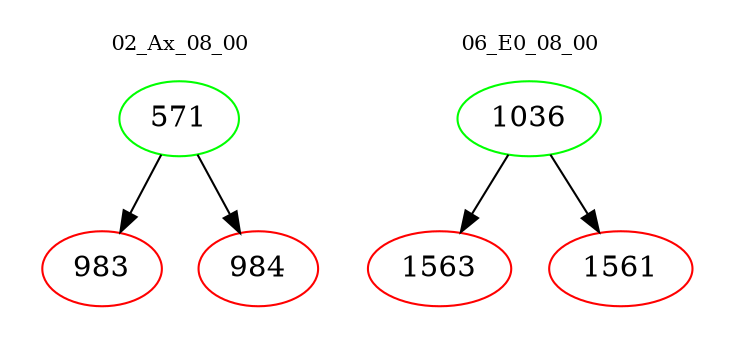 digraph{
subgraph cluster_0 {
color = white
label = "02_Ax_08_00";
fontsize=10;
T0_571 [label="571", color="green"]
T0_571 -> T0_983 [color="black"]
T0_983 [label="983", color="red"]
T0_571 -> T0_984 [color="black"]
T0_984 [label="984", color="red"]
}
subgraph cluster_1 {
color = white
label = "06_E0_08_00";
fontsize=10;
T1_1036 [label="1036", color="green"]
T1_1036 -> T1_1563 [color="black"]
T1_1563 [label="1563", color="red"]
T1_1036 -> T1_1561 [color="black"]
T1_1561 [label="1561", color="red"]
}
}

